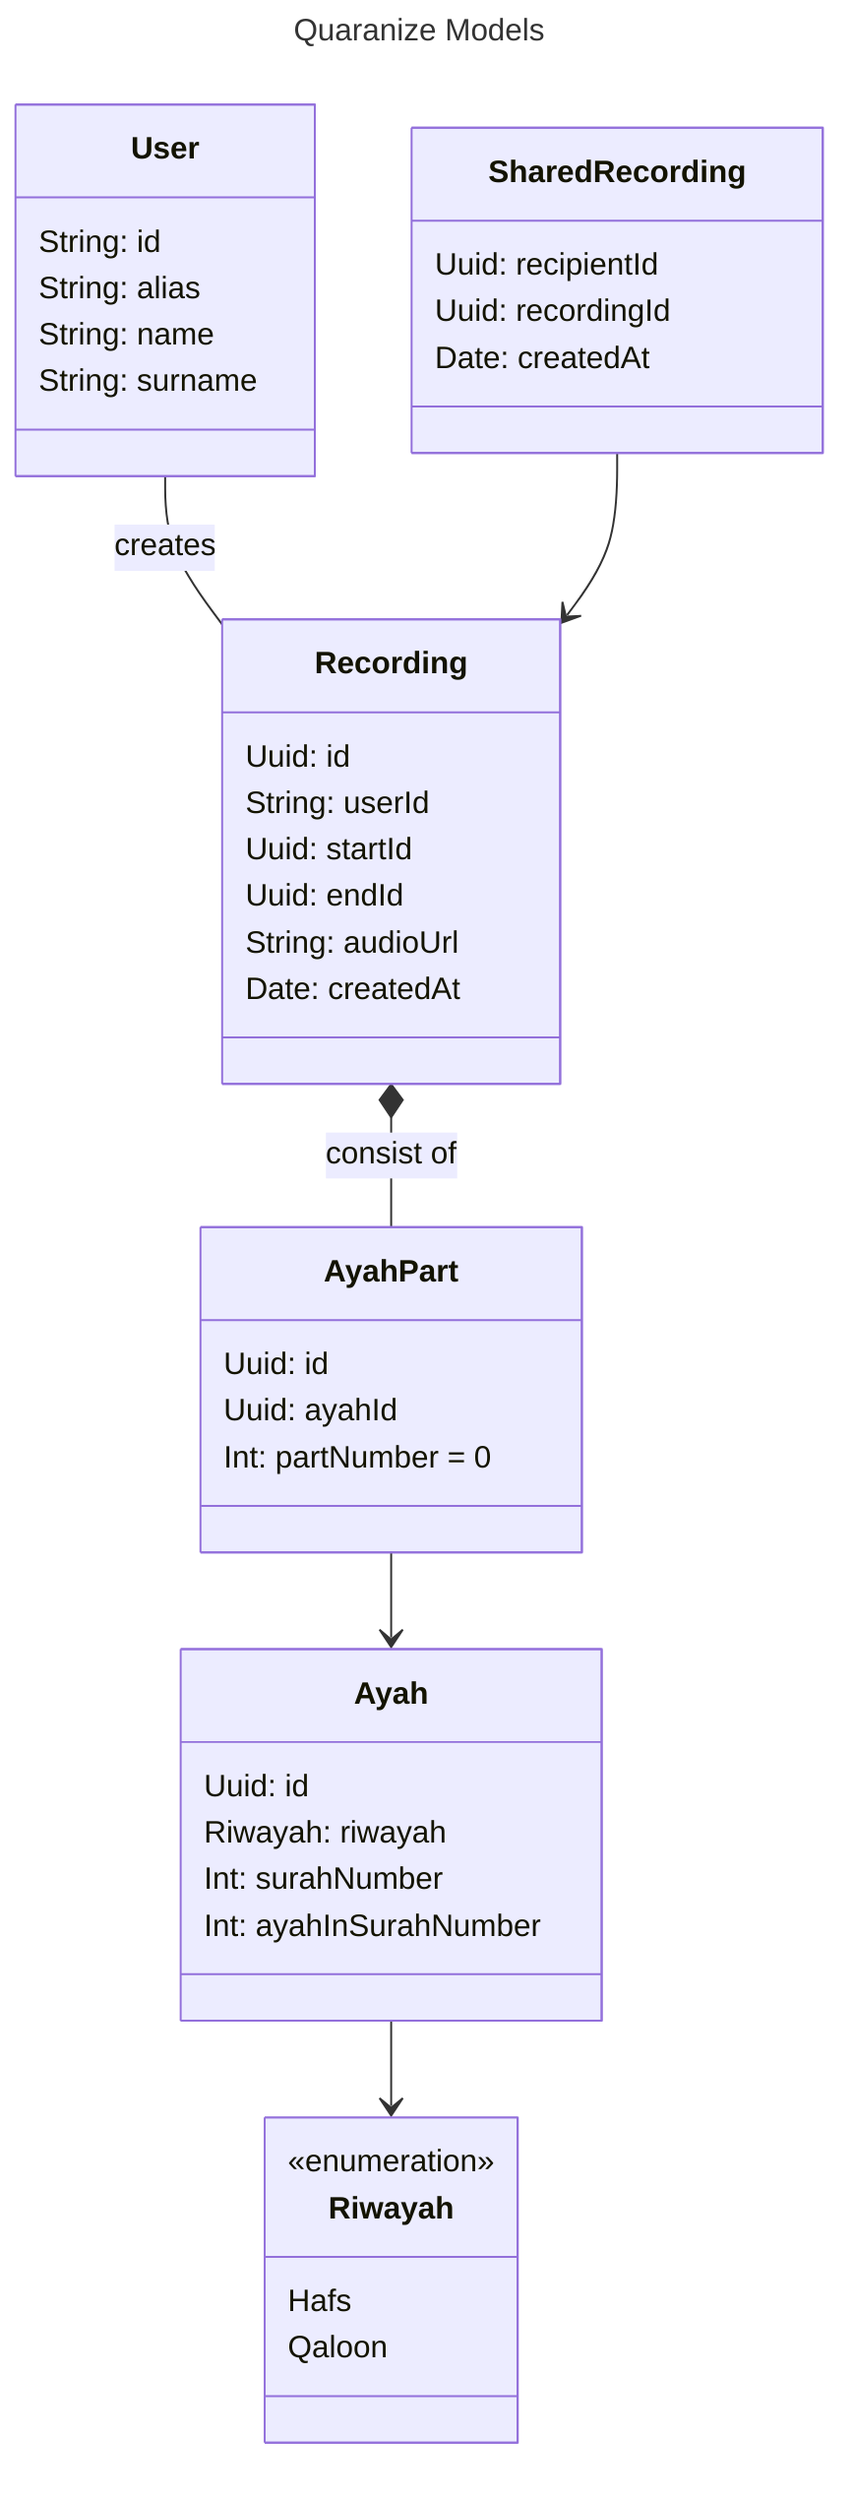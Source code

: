---
title: Quaranize Models
---
classDiagram
class Riwayah {
    <<enumeration>>
    Hafs
    Qaloon
}
class AyahPart {
    Uuid: id
    Uuid: ayahId
    Int: partNumber = 0
}
class Ayah {
    Uuid: id
    Riwayah: riwayah
    Int: surahNumber
    Int: ayahInSurahNumber
}
class User {
    String: id
    String: alias
    String: name
    String: surname
}
class Recording {
    Uuid: id
    String: userId
    Uuid: startId
    Uuid: endId
    String: audioUrl
    Date: createdAt
}
class SharedRecording {
    Uuid: recipientId
    Uuid: recordingId
    Date: createdAt
}
Recording *-- AyahPart: consist of
User -- Recording: creates
AyahPart --> Ayah
Ayah --> Riwayah
SharedRecording --> Recording